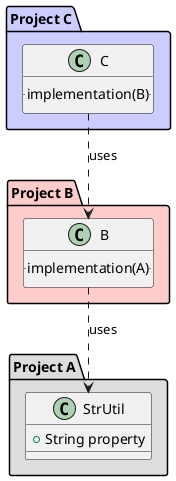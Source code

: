 @startuml

package "Project A" #DDDDDD {
    class StrUtil {
        +String property
    }
}

package "Project B" #FFCCCC {
    class B {
        ..implementation(A)..
    }
    B ..> StrUtil : uses
}

package "Project C" #CCCCFF {
    class C {
        ..implementation(B)..
    }
    C ..> B : uses
}

@enduml

